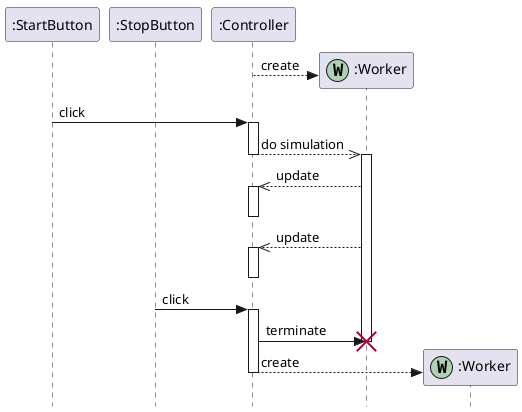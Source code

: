 @startuml WorkerMessaging
skinparam Style strictuml
participant start as ":StartButton"
participant stop as ":StopButton"
participant controller as ":Controller" 
participant worker as ":Worker" <<(W,#ADD1B2)>>
participant worker2 as ":Worker" <<(W,#ADD1B2)>>

'create worker
controller --> worker ** : create
start -> controller : click
activate controller
controller -->> worker : do simulation
deactivate controller
activate worker
deactivate controller

worker -->> controller : update
activate controller
deactivate controller

worker -->> controller : update
activate controller
deactivate controller

stop -> controller : click
activate controller
controller -> worker !! : terminate

create worker2
controller --> worker2 : create

deactivate controller

@enduml